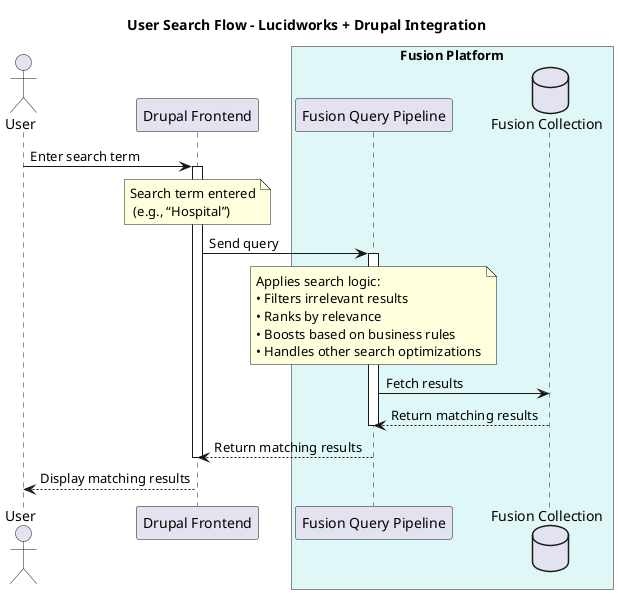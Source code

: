 @startuml
title User Search Flow – Lucidworks + Drupal Integration

/'

🔁 Exercise: Search Flow (User Query)

Scenario:
    1. User enters a search term in the Drupal frontend.
    2. The frontend sends the query to the Fusion Query Pipeline.
    4. The Pipeline fetches results from the Fusion Collection.
    5. Results are passed back through the Fusion Query Pipeline.
    6. The Fusion API returns search results to the Drupal frontend.
    7. The frontend displays results to the User.

Requirements:
    • Use actor for User.
    • Use participant for Drupal Frontend, Fusion Query Pipeline, and Fusion Collection.
    • Use `as` alias names for cleaner syntax (e.g., DF for Drupal Frontend).
    • Use solid arrows for requests and dotted arrows for responses.
    • Optionally, use activation/deactivation to show processing time.
    • Add notes for clarity (e.g., faceting, filtering logic).

'/
actor User
participant "Drupal Frontend" as DrupalFrontend

box "Fusion Platform"#E0F7F7
  participant "Fusion Query Pipeline" as FusionQueryPipeline
  database "Fusion Collection" as FusionCollection
end box

User -> DrupalFrontend: Enter search term
note over DrupalFrontend: Search term entered\n (e.g., “Hospital”)
activate DrupalFrontend
DrupalFrontend -> FusionQueryPipeline: Send query
note over FusionQueryPipeline
  Applies search logic:
  • Filters irrelevant results
  • Ranks by relevance
  • Boosts based on business rules
  • Handles other search optimizations
end note
activate FusionQueryPipeline
FusionQueryPipeline -> FusionCollection: Fetch results
FusionCollection --> FusionQueryPipeline: Return matching results
deactivate FusionQueryPipeline
FusionQueryPipeline --> DrupalFrontend: Return matching results
deactivate DrupalFrontend
DrupalFrontend --> User: Display matching results


@enduml